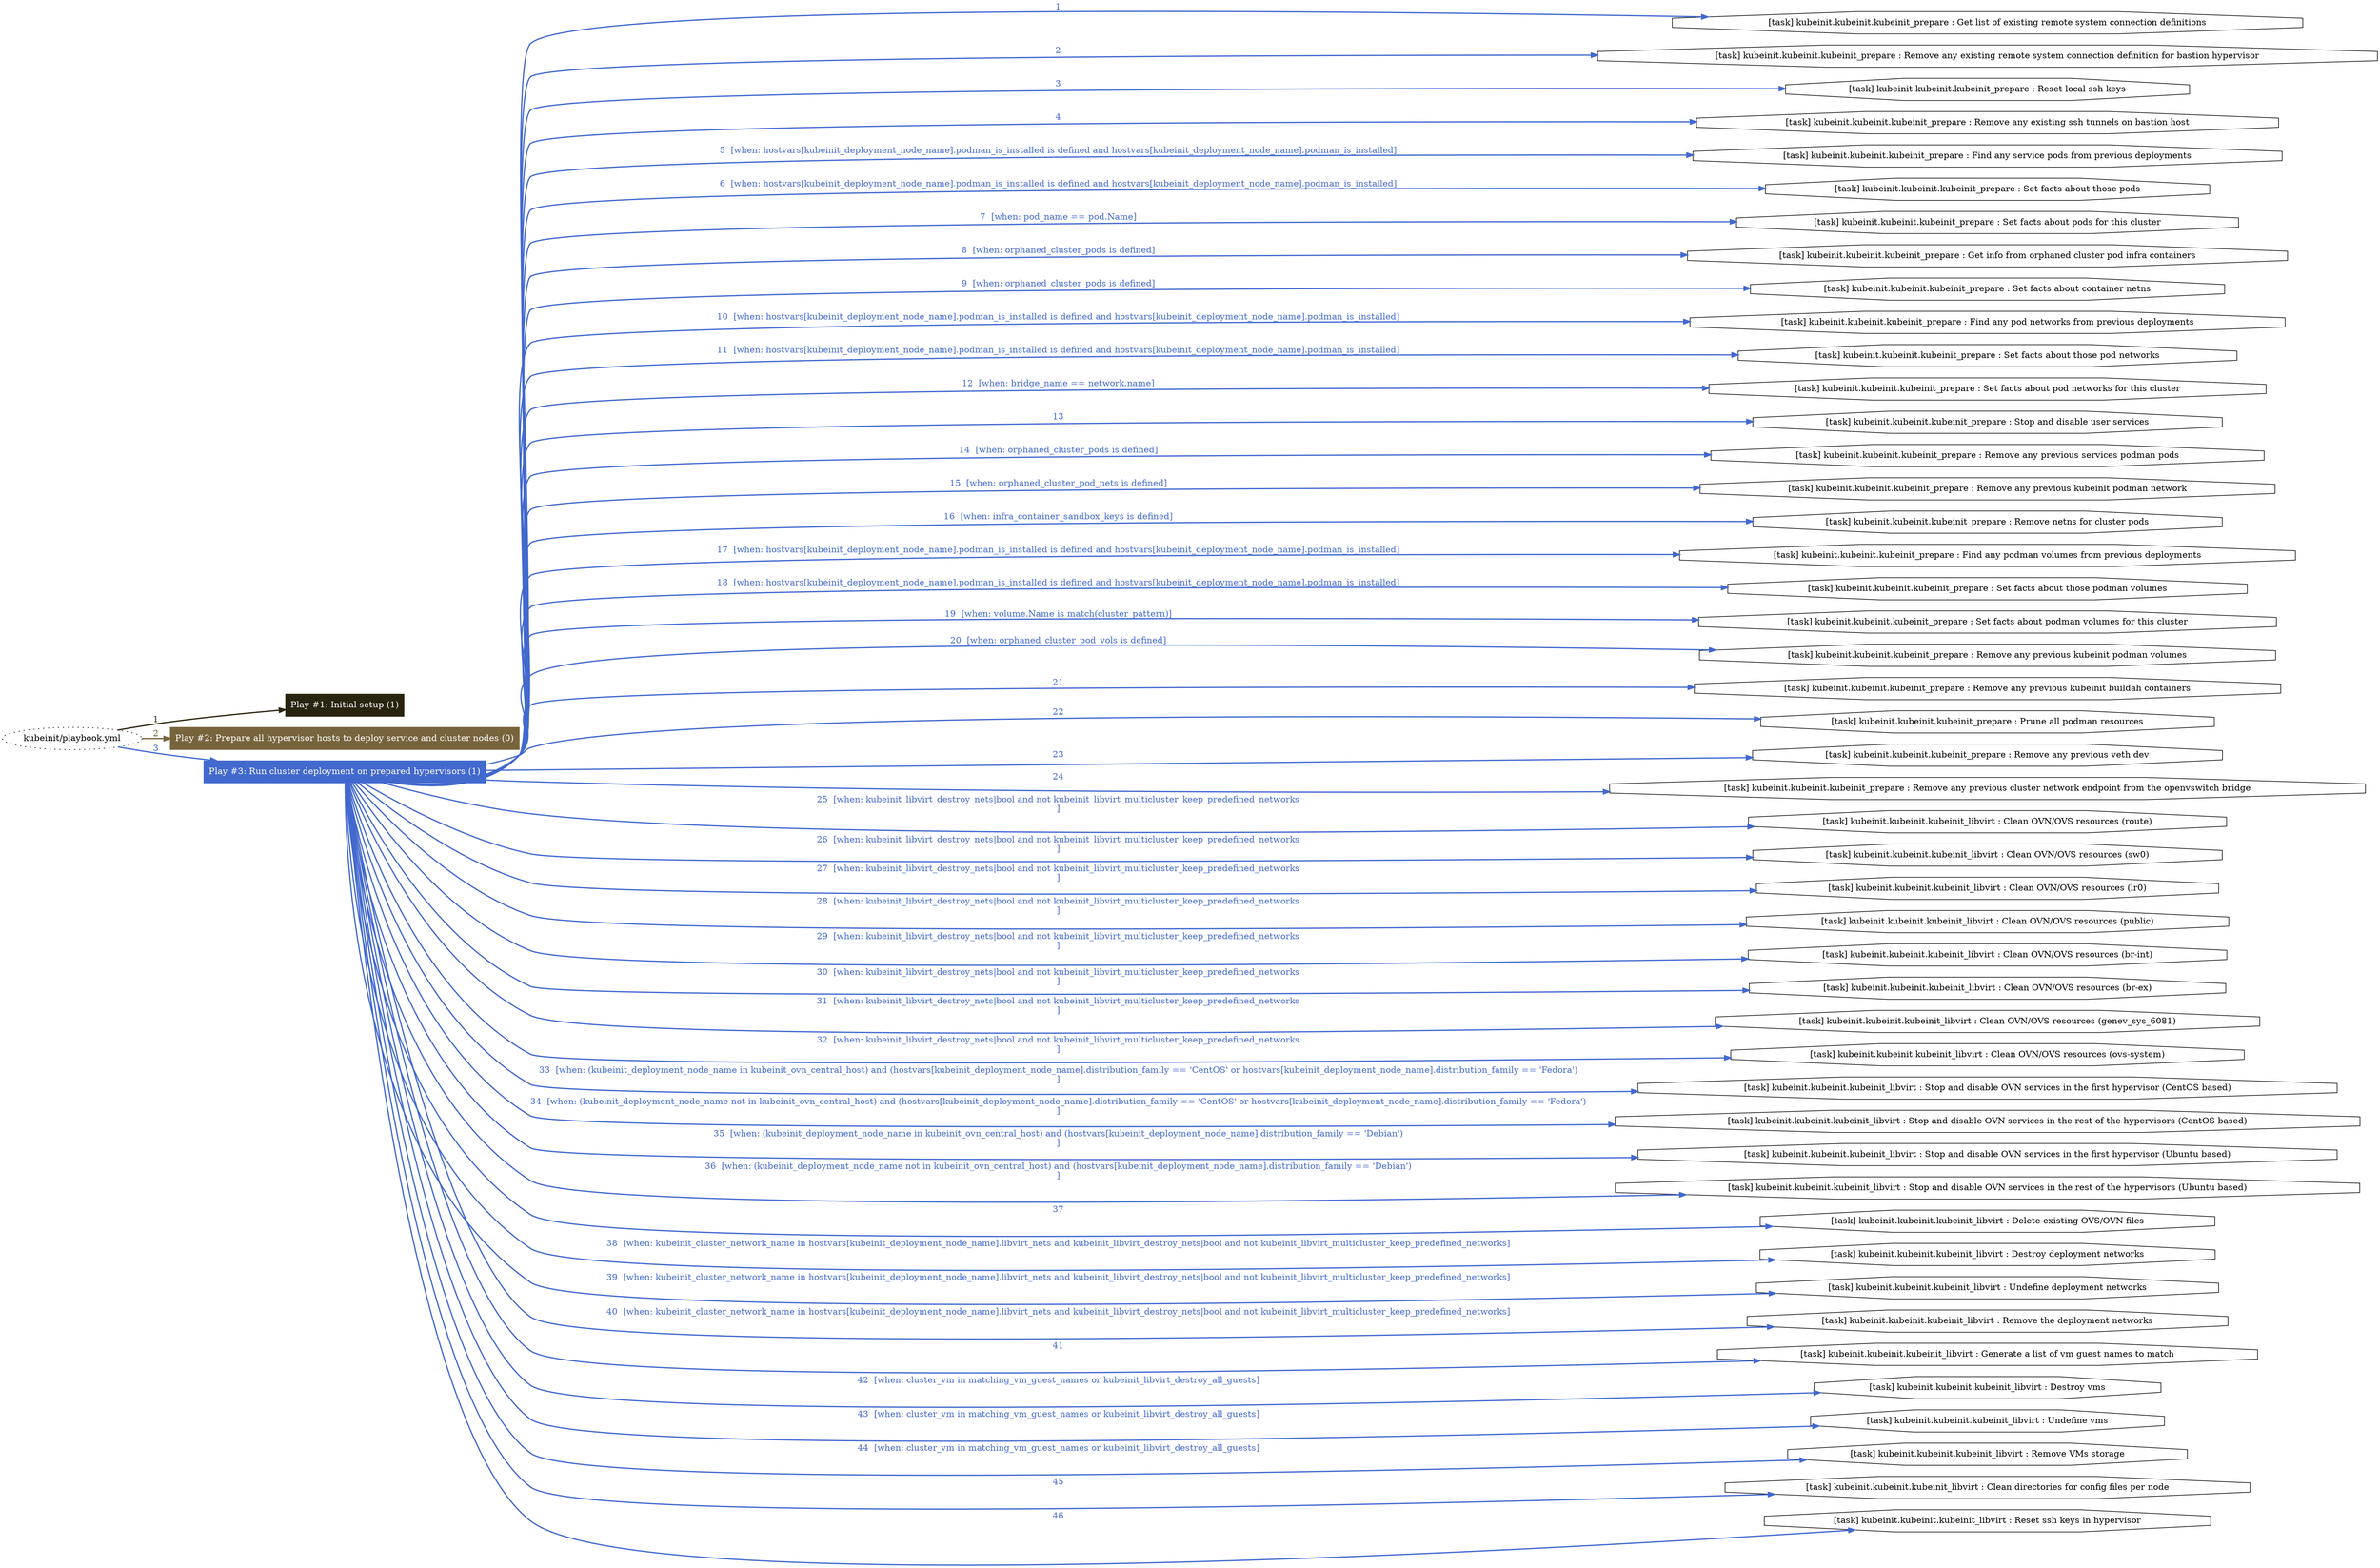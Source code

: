 digraph "kubeinit/playbook.yml "{
	graph [concentrate=true ordering=in rankdir=LR ratio=fill]
	edge [esep=5 sep=10]
	"kubeinit/playbook.yml" [id=root_node style=dotted]
	subgraph "Play #1: Initial setup (1) "{
		"Play #1: Initial setup (1)" [color="#29240e" fontcolor="#ffffff" id="play_3d6bebc5-3530-41c3-b9eb-2c07f973a55d" shape=box style=filled tooltip=localhost]
		"kubeinit/playbook.yml" -> "Play #1: Initial setup (1)" [label=1 color="#29240e" fontcolor="#29240e" id="edge_a7e3f898-4641-4c40-a6cc-a2b865722116" style=bold]
	}
	subgraph "Play #2: Prepare all hypervisor hosts to deploy service and cluster nodes (0) "{
		"Play #2: Prepare all hypervisor hosts to deploy service and cluster nodes (0)" [color="#77643d" fontcolor="#ffffff" id="play_a7d2fffa-aa75-4993-bc76-babce7d7fce6" shape=box style=filled tooltip=""]
		"kubeinit/playbook.yml" -> "Play #2: Prepare all hypervisor hosts to deploy service and cluster nodes (0)" [label=2 color="#77643d" fontcolor="#77643d" id="edge_3b567367-f577-4e80-a8b0-308af5188697" style=bold]
	}
	subgraph "Play #3: Run cluster deployment on prepared hypervisors (1) "{
		"Play #3: Run cluster deployment on prepared hypervisors (1)" [color="#4269ce" fontcolor="#ffffff" id="play_956825c3-01b1-4671-ab1a-c610605c4b5d" shape=box style=filled tooltip=localhost]
		"kubeinit/playbook.yml" -> "Play #3: Run cluster deployment on prepared hypervisors (1)" [label=3 color="#4269ce" fontcolor="#4269ce" id="edge_36e0eff6-e3bd-43e8-921c-d23f32de16db" style=bold]
		"task_a018dc22-3779-40cc-b76a-51a983abcec5" [label="[task] kubeinit.kubeinit.kubeinit_prepare : Get list of existing remote system connection definitions" id="task_a018dc22-3779-40cc-b76a-51a983abcec5" shape=octagon tooltip="[task] kubeinit.kubeinit.kubeinit_prepare : Get list of existing remote system connection definitions"]
		"Play #3: Run cluster deployment on prepared hypervisors (1)" -> "task_a018dc22-3779-40cc-b76a-51a983abcec5" [label=1 color="#4269ce" fontcolor="#4269ce" id="edge_40040da4-d32d-4e54-a32f-c8a4e1c33c1d" style=bold]
		"task_9e777999-265b-43a4-9bfd-6dec1cec61d8" [label="[task] kubeinit.kubeinit.kubeinit_prepare : Remove any existing remote system connection definition for bastion hypervisor" id="task_9e777999-265b-43a4-9bfd-6dec1cec61d8" shape=octagon tooltip="[task] kubeinit.kubeinit.kubeinit_prepare : Remove any existing remote system connection definition for bastion hypervisor"]
		"Play #3: Run cluster deployment on prepared hypervisors (1)" -> "task_9e777999-265b-43a4-9bfd-6dec1cec61d8" [label=2 color="#4269ce" fontcolor="#4269ce" id="edge_995d7482-1346-47ed-834f-8e5d2d9c0b7d" style=bold]
		"task_d5a17d56-6647-47f1-a506-dd87417ef676" [label="[task] kubeinit.kubeinit.kubeinit_prepare : Reset local ssh keys" id="task_d5a17d56-6647-47f1-a506-dd87417ef676" shape=octagon tooltip="[task] kubeinit.kubeinit.kubeinit_prepare : Reset local ssh keys"]
		"Play #3: Run cluster deployment on prepared hypervisors (1)" -> "task_d5a17d56-6647-47f1-a506-dd87417ef676" [label=3 color="#4269ce" fontcolor="#4269ce" id="edge_da8bf351-940b-4642-b119-45413751b4c0" style=bold]
		"task_1c8516fd-1fa5-43d7-809b-9537f7fe17f5" [label="[task] kubeinit.kubeinit.kubeinit_prepare : Remove any existing ssh tunnels on bastion host" id="task_1c8516fd-1fa5-43d7-809b-9537f7fe17f5" shape=octagon tooltip="[task] kubeinit.kubeinit.kubeinit_prepare : Remove any existing ssh tunnels on bastion host"]
		"Play #3: Run cluster deployment on prepared hypervisors (1)" -> "task_1c8516fd-1fa5-43d7-809b-9537f7fe17f5" [label=4 color="#4269ce" fontcolor="#4269ce" id="edge_c97154d8-04e8-4186-8b0f-6cabac5591d8" style=bold]
		"task_1221d86d-a5c6-4cf5-83d0-4b82376c8fd4" [label="[task] kubeinit.kubeinit.kubeinit_prepare : Find any service pods from previous deployments" id="task_1221d86d-a5c6-4cf5-83d0-4b82376c8fd4" shape=octagon tooltip="[task] kubeinit.kubeinit.kubeinit_prepare : Find any service pods from previous deployments"]
		"Play #3: Run cluster deployment on prepared hypervisors (1)" -> "task_1221d86d-a5c6-4cf5-83d0-4b82376c8fd4" [label="5  [when: hostvars[kubeinit_deployment_node_name].podman_is_installed is defined and hostvars[kubeinit_deployment_node_name].podman_is_installed]" color="#4269ce" fontcolor="#4269ce" id="edge_24659857-bd77-42cb-b3c7-f8564e567b79" style=bold]
		"task_fd99a965-3622-4022-ad36-3c3d898f5312" [label="[task] kubeinit.kubeinit.kubeinit_prepare : Set facts about those pods" id="task_fd99a965-3622-4022-ad36-3c3d898f5312" shape=octagon tooltip="[task] kubeinit.kubeinit.kubeinit_prepare : Set facts about those pods"]
		"Play #3: Run cluster deployment on prepared hypervisors (1)" -> "task_fd99a965-3622-4022-ad36-3c3d898f5312" [label="6  [when: hostvars[kubeinit_deployment_node_name].podman_is_installed is defined and hostvars[kubeinit_deployment_node_name].podman_is_installed]" color="#4269ce" fontcolor="#4269ce" id="edge_8449e29e-dc7d-4554-b35f-d8771b50ba2a" style=bold]
		"task_d3c910a5-e980-423a-a570-8f01aba9d0e9" [label="[task] kubeinit.kubeinit.kubeinit_prepare : Set facts about pods for this cluster" id="task_d3c910a5-e980-423a-a570-8f01aba9d0e9" shape=octagon tooltip="[task] kubeinit.kubeinit.kubeinit_prepare : Set facts about pods for this cluster"]
		"Play #3: Run cluster deployment on prepared hypervisors (1)" -> "task_d3c910a5-e980-423a-a570-8f01aba9d0e9" [label="7  [when: pod_name == pod.Name]" color="#4269ce" fontcolor="#4269ce" id="edge_1460373e-8860-4880-9aa1-524a9fe5c559" style=bold]
		"task_7af1405b-d0b2-4c39-8f7c-13ae4f28252c" [label="[task] kubeinit.kubeinit.kubeinit_prepare : Get info from orphaned cluster pod infra containers" id="task_7af1405b-d0b2-4c39-8f7c-13ae4f28252c" shape=octagon tooltip="[task] kubeinit.kubeinit.kubeinit_prepare : Get info from orphaned cluster pod infra containers"]
		"Play #3: Run cluster deployment on prepared hypervisors (1)" -> "task_7af1405b-d0b2-4c39-8f7c-13ae4f28252c" [label="8  [when: orphaned_cluster_pods is defined]" color="#4269ce" fontcolor="#4269ce" id="edge_9c57a0c9-10fc-4f95-a045-9f6e8868bbb5" style=bold]
		"task_f08da651-7624-48c2-9a6c-0c55ef3a4b17" [label="[task] kubeinit.kubeinit.kubeinit_prepare : Set facts about container netns" id="task_f08da651-7624-48c2-9a6c-0c55ef3a4b17" shape=octagon tooltip="[task] kubeinit.kubeinit.kubeinit_prepare : Set facts about container netns"]
		"Play #3: Run cluster deployment on prepared hypervisors (1)" -> "task_f08da651-7624-48c2-9a6c-0c55ef3a4b17" [label="9  [when: orphaned_cluster_pods is defined]" color="#4269ce" fontcolor="#4269ce" id="edge_93a77429-0d56-4a2f-9405-bc276aaca914" style=bold]
		"task_7f335ca7-c467-402f-aa07-cc0182250d0c" [label="[task] kubeinit.kubeinit.kubeinit_prepare : Find any pod networks from previous deployments" id="task_7f335ca7-c467-402f-aa07-cc0182250d0c" shape=octagon tooltip="[task] kubeinit.kubeinit.kubeinit_prepare : Find any pod networks from previous deployments"]
		"Play #3: Run cluster deployment on prepared hypervisors (1)" -> "task_7f335ca7-c467-402f-aa07-cc0182250d0c" [label="10  [when: hostvars[kubeinit_deployment_node_name].podman_is_installed is defined and hostvars[kubeinit_deployment_node_name].podman_is_installed]" color="#4269ce" fontcolor="#4269ce" id="edge_0571684a-30f5-4472-b823-619ea6296691" style=bold]
		"task_be244922-18ae-4d55-87cc-a3af9e61e798" [label="[task] kubeinit.kubeinit.kubeinit_prepare : Set facts about those pod networks" id="task_be244922-18ae-4d55-87cc-a3af9e61e798" shape=octagon tooltip="[task] kubeinit.kubeinit.kubeinit_prepare : Set facts about those pod networks"]
		"Play #3: Run cluster deployment on prepared hypervisors (1)" -> "task_be244922-18ae-4d55-87cc-a3af9e61e798" [label="11  [when: hostvars[kubeinit_deployment_node_name].podman_is_installed is defined and hostvars[kubeinit_deployment_node_name].podman_is_installed]" color="#4269ce" fontcolor="#4269ce" id="edge_f854debe-e0a8-4cee-913c-610f568314d5" style=bold]
		"task_6da0bb75-9482-4c7a-9dcb-497e03a2117d" [label="[task] kubeinit.kubeinit.kubeinit_prepare : Set facts about pod networks for this cluster" id="task_6da0bb75-9482-4c7a-9dcb-497e03a2117d" shape=octagon tooltip="[task] kubeinit.kubeinit.kubeinit_prepare : Set facts about pod networks for this cluster"]
		"Play #3: Run cluster deployment on prepared hypervisors (1)" -> "task_6da0bb75-9482-4c7a-9dcb-497e03a2117d" [label="12  [when: bridge_name == network.name]" color="#4269ce" fontcolor="#4269ce" id="edge_009057d5-d26f-424a-9bc6-700a2255be8b" style=bold]
		"task_276bf47a-738a-4f5a-aae9-7f27a97e4250" [label="[task] kubeinit.kubeinit.kubeinit_prepare : Stop and disable user services" id="task_276bf47a-738a-4f5a-aae9-7f27a97e4250" shape=octagon tooltip="[task] kubeinit.kubeinit.kubeinit_prepare : Stop and disable user services"]
		"Play #3: Run cluster deployment on prepared hypervisors (1)" -> "task_276bf47a-738a-4f5a-aae9-7f27a97e4250" [label=13 color="#4269ce" fontcolor="#4269ce" id="edge_0f86d513-042d-49de-8e28-b78c52a61d41" style=bold]
		"task_242768b8-faa9-4fa2-9a01-50d55de2a8c5" [label="[task] kubeinit.kubeinit.kubeinit_prepare : Remove any previous services podman pods" id="task_242768b8-faa9-4fa2-9a01-50d55de2a8c5" shape=octagon tooltip="[task] kubeinit.kubeinit.kubeinit_prepare : Remove any previous services podman pods"]
		"Play #3: Run cluster deployment on prepared hypervisors (1)" -> "task_242768b8-faa9-4fa2-9a01-50d55de2a8c5" [label="14  [when: orphaned_cluster_pods is defined]" color="#4269ce" fontcolor="#4269ce" id="edge_5d63633c-1519-4755-bc48-d2f1b4e1edaa" style=bold]
		"task_ed84d48c-554e-4575-94e9-a22b98280532" [label="[task] kubeinit.kubeinit.kubeinit_prepare : Remove any previous kubeinit podman network" id="task_ed84d48c-554e-4575-94e9-a22b98280532" shape=octagon tooltip="[task] kubeinit.kubeinit.kubeinit_prepare : Remove any previous kubeinit podman network"]
		"Play #3: Run cluster deployment on prepared hypervisors (1)" -> "task_ed84d48c-554e-4575-94e9-a22b98280532" [label="15  [when: orphaned_cluster_pod_nets is defined]" color="#4269ce" fontcolor="#4269ce" id="edge_6eca7b4b-6871-4cb0-b785-eb4d1e6f8e73" style=bold]
		"task_f631bfe0-795f-4a5a-a881-fd699c283a46" [label="[task] kubeinit.kubeinit.kubeinit_prepare : Remove netns for cluster pods" id="task_f631bfe0-795f-4a5a-a881-fd699c283a46" shape=octagon tooltip="[task] kubeinit.kubeinit.kubeinit_prepare : Remove netns for cluster pods"]
		"Play #3: Run cluster deployment on prepared hypervisors (1)" -> "task_f631bfe0-795f-4a5a-a881-fd699c283a46" [label="16  [when: infra_container_sandbox_keys is defined]" color="#4269ce" fontcolor="#4269ce" id="edge_98b76153-22f7-4050-941e-1bc74a3cce45" style=bold]
		"task_763ba949-61a3-4aa0-97f8-27a2f5b50787" [label="[task] kubeinit.kubeinit.kubeinit_prepare : Find any podman volumes from previous deployments" id="task_763ba949-61a3-4aa0-97f8-27a2f5b50787" shape=octagon tooltip="[task] kubeinit.kubeinit.kubeinit_prepare : Find any podman volumes from previous deployments"]
		"Play #3: Run cluster deployment on prepared hypervisors (1)" -> "task_763ba949-61a3-4aa0-97f8-27a2f5b50787" [label="17  [when: hostvars[kubeinit_deployment_node_name].podman_is_installed is defined and hostvars[kubeinit_deployment_node_name].podman_is_installed]" color="#4269ce" fontcolor="#4269ce" id="edge_e90614ea-f103-4e8e-bb10-c5edb33c4fc6" style=bold]
		"task_35bf8118-2edf-41d9-8f9f-979bcdaf52d0" [label="[task] kubeinit.kubeinit.kubeinit_prepare : Set facts about those podman volumes" id="task_35bf8118-2edf-41d9-8f9f-979bcdaf52d0" shape=octagon tooltip="[task] kubeinit.kubeinit.kubeinit_prepare : Set facts about those podman volumes"]
		"Play #3: Run cluster deployment on prepared hypervisors (1)" -> "task_35bf8118-2edf-41d9-8f9f-979bcdaf52d0" [label="18  [when: hostvars[kubeinit_deployment_node_name].podman_is_installed is defined and hostvars[kubeinit_deployment_node_name].podman_is_installed]" color="#4269ce" fontcolor="#4269ce" id="edge_b7396748-e330-4993-b77c-9abdbe066f90" style=bold]
		"task_6fcf9927-db5a-4d2d-9b16-9464d1e26b9d" [label="[task] kubeinit.kubeinit.kubeinit_prepare : Set facts about podman volumes for this cluster" id="task_6fcf9927-db5a-4d2d-9b16-9464d1e26b9d" shape=octagon tooltip="[task] kubeinit.kubeinit.kubeinit_prepare : Set facts about podman volumes for this cluster"]
		"Play #3: Run cluster deployment on prepared hypervisors (1)" -> "task_6fcf9927-db5a-4d2d-9b16-9464d1e26b9d" [label="19  [when: volume.Name is match(cluster_pattern)]" color="#4269ce" fontcolor="#4269ce" id="edge_b9745f8e-aa1d-4ecc-a215-65646c07e0c8" style=bold]
		"task_6ea9714d-17d4-4d5b-8e29-5a47f1081072" [label="[task] kubeinit.kubeinit.kubeinit_prepare : Remove any previous kubeinit podman volumes" id="task_6ea9714d-17d4-4d5b-8e29-5a47f1081072" shape=octagon tooltip="[task] kubeinit.kubeinit.kubeinit_prepare : Remove any previous kubeinit podman volumes"]
		"Play #3: Run cluster deployment on prepared hypervisors (1)" -> "task_6ea9714d-17d4-4d5b-8e29-5a47f1081072" [label="20  [when: orphaned_cluster_pod_vols is defined]" color="#4269ce" fontcolor="#4269ce" id="edge_8af3e9a6-cd93-44a5-adb8-33136aa4bac0" style=bold]
		"task_f40ac296-e0da-4132-a766-53cf1093345b" [label="[task] kubeinit.kubeinit.kubeinit_prepare : Remove any previous kubeinit buildah containers" id="task_f40ac296-e0da-4132-a766-53cf1093345b" shape=octagon tooltip="[task] kubeinit.kubeinit.kubeinit_prepare : Remove any previous kubeinit buildah containers"]
		"Play #3: Run cluster deployment on prepared hypervisors (1)" -> "task_f40ac296-e0da-4132-a766-53cf1093345b" [label=21 color="#4269ce" fontcolor="#4269ce" id="edge_b483bde2-1525-4c97-a98f-7a63ae7f0df1" style=bold]
		"task_eeeb56af-9e4f-495a-86aa-803b81bab131" [label="[task] kubeinit.kubeinit.kubeinit_prepare : Prune all podman resources" id="task_eeeb56af-9e4f-495a-86aa-803b81bab131" shape=octagon tooltip="[task] kubeinit.kubeinit.kubeinit_prepare : Prune all podman resources"]
		"Play #3: Run cluster deployment on prepared hypervisors (1)" -> "task_eeeb56af-9e4f-495a-86aa-803b81bab131" [label=22 color="#4269ce" fontcolor="#4269ce" id="edge_8168d004-f82a-4399-9729-f6eb2579b769" style=bold]
		"task_c5308d91-532e-4ecb-b2c2-d4b20eece29c" [label="[task] kubeinit.kubeinit.kubeinit_prepare : Remove any previous veth dev" id="task_c5308d91-532e-4ecb-b2c2-d4b20eece29c" shape=octagon tooltip="[task] kubeinit.kubeinit.kubeinit_prepare : Remove any previous veth dev"]
		"Play #3: Run cluster deployment on prepared hypervisors (1)" -> "task_c5308d91-532e-4ecb-b2c2-d4b20eece29c" [label=23 color="#4269ce" fontcolor="#4269ce" id="edge_5c4f23ae-41da-4d44-b132-f1e8383f9be2" style=bold]
		"task_1662b3dc-9c3d-4bf1-b092-cf30493c6065" [label="[task] kubeinit.kubeinit.kubeinit_prepare : Remove any previous cluster network endpoint from the openvswitch bridge" id="task_1662b3dc-9c3d-4bf1-b092-cf30493c6065" shape=octagon tooltip="[task] kubeinit.kubeinit.kubeinit_prepare : Remove any previous cluster network endpoint from the openvswitch bridge"]
		"Play #3: Run cluster deployment on prepared hypervisors (1)" -> "task_1662b3dc-9c3d-4bf1-b092-cf30493c6065" [label=24 color="#4269ce" fontcolor="#4269ce" id="edge_f54db0b5-56e7-4762-930d-99f926605575" style=bold]
		"task_167d0f30-7625-429d-9727-0c36d406527b" [label="[task] kubeinit.kubeinit.kubeinit_libvirt : Clean OVN/OVS resources (route)" id="task_167d0f30-7625-429d-9727-0c36d406527b" shape=octagon tooltip="[task] kubeinit.kubeinit.kubeinit_libvirt : Clean OVN/OVS resources (route)"]
		"Play #3: Run cluster deployment on prepared hypervisors (1)" -> "task_167d0f30-7625-429d-9727-0c36d406527b" [label="25  [when: kubeinit_libvirt_destroy_nets|bool and not kubeinit_libvirt_multicluster_keep_predefined_networks
]" color="#4269ce" fontcolor="#4269ce" id="edge_10c23d38-4b29-40a1-8a54-e60fda2ab2a6" style=bold]
		"task_505c24bd-9c25-46ad-94fb-15dde28efc32" [label="[task] kubeinit.kubeinit.kubeinit_libvirt : Clean OVN/OVS resources (sw0)" id="task_505c24bd-9c25-46ad-94fb-15dde28efc32" shape=octagon tooltip="[task] kubeinit.kubeinit.kubeinit_libvirt : Clean OVN/OVS resources (sw0)"]
		"Play #3: Run cluster deployment on prepared hypervisors (1)" -> "task_505c24bd-9c25-46ad-94fb-15dde28efc32" [label="26  [when: kubeinit_libvirt_destroy_nets|bool and not kubeinit_libvirt_multicluster_keep_predefined_networks
]" color="#4269ce" fontcolor="#4269ce" id="edge_d54cffaf-a37d-4e3d-a1cc-04ea554920ef" style=bold]
		"task_e24520f9-5e99-47bd-a3f9-cd2315a4e111" [label="[task] kubeinit.kubeinit.kubeinit_libvirt : Clean OVN/OVS resources (lr0)" id="task_e24520f9-5e99-47bd-a3f9-cd2315a4e111" shape=octagon tooltip="[task] kubeinit.kubeinit.kubeinit_libvirt : Clean OVN/OVS resources (lr0)"]
		"Play #3: Run cluster deployment on prepared hypervisors (1)" -> "task_e24520f9-5e99-47bd-a3f9-cd2315a4e111" [label="27  [when: kubeinit_libvirt_destroy_nets|bool and not kubeinit_libvirt_multicluster_keep_predefined_networks
]" color="#4269ce" fontcolor="#4269ce" id="edge_f5083f60-d9f5-4999-8296-db2b6638dbf6" style=bold]
		"task_960d8f33-3199-4939-a2a6-b4b3022a220b" [label="[task] kubeinit.kubeinit.kubeinit_libvirt : Clean OVN/OVS resources (public)" id="task_960d8f33-3199-4939-a2a6-b4b3022a220b" shape=octagon tooltip="[task] kubeinit.kubeinit.kubeinit_libvirt : Clean OVN/OVS resources (public)"]
		"Play #3: Run cluster deployment on prepared hypervisors (1)" -> "task_960d8f33-3199-4939-a2a6-b4b3022a220b" [label="28  [when: kubeinit_libvirt_destroy_nets|bool and not kubeinit_libvirt_multicluster_keep_predefined_networks
]" color="#4269ce" fontcolor="#4269ce" id="edge_95e74f80-1fa1-47f3-9d7a-e9a82b1cf602" style=bold]
		"task_fe9e2c23-277d-4e84-a7cf-1b0fd459076c" [label="[task] kubeinit.kubeinit.kubeinit_libvirt : Clean OVN/OVS resources (br-int)" id="task_fe9e2c23-277d-4e84-a7cf-1b0fd459076c" shape=octagon tooltip="[task] kubeinit.kubeinit.kubeinit_libvirt : Clean OVN/OVS resources (br-int)"]
		"Play #3: Run cluster deployment on prepared hypervisors (1)" -> "task_fe9e2c23-277d-4e84-a7cf-1b0fd459076c" [label="29  [when: kubeinit_libvirt_destroy_nets|bool and not kubeinit_libvirt_multicluster_keep_predefined_networks
]" color="#4269ce" fontcolor="#4269ce" id="edge_eef1a093-fc36-41c1-b94e-8436fbe51141" style=bold]
		"task_ba254b40-66b5-4280-8e9a-cbd734cb77a6" [label="[task] kubeinit.kubeinit.kubeinit_libvirt : Clean OVN/OVS resources (br-ex)" id="task_ba254b40-66b5-4280-8e9a-cbd734cb77a6" shape=octagon tooltip="[task] kubeinit.kubeinit.kubeinit_libvirt : Clean OVN/OVS resources (br-ex)"]
		"Play #3: Run cluster deployment on prepared hypervisors (1)" -> "task_ba254b40-66b5-4280-8e9a-cbd734cb77a6" [label="30  [when: kubeinit_libvirt_destroy_nets|bool and not kubeinit_libvirt_multicluster_keep_predefined_networks
]" color="#4269ce" fontcolor="#4269ce" id="edge_3cb738c3-4c75-4690-9f83-a280a94c829f" style=bold]
		"task_e1d8ff40-25d5-4e4b-af02-d353015bfe9b" [label="[task] kubeinit.kubeinit.kubeinit_libvirt : Clean OVN/OVS resources (genev_sys_6081)" id="task_e1d8ff40-25d5-4e4b-af02-d353015bfe9b" shape=octagon tooltip="[task] kubeinit.kubeinit.kubeinit_libvirt : Clean OVN/OVS resources (genev_sys_6081)"]
		"Play #3: Run cluster deployment on prepared hypervisors (1)" -> "task_e1d8ff40-25d5-4e4b-af02-d353015bfe9b" [label="31  [when: kubeinit_libvirt_destroy_nets|bool and not kubeinit_libvirt_multicluster_keep_predefined_networks
]" color="#4269ce" fontcolor="#4269ce" id="edge_aa1875c0-aceb-479e-8184-30ea66b0ee5e" style=bold]
		"task_baef60ef-4f58-47a7-9137-55128ea08058" [label="[task] kubeinit.kubeinit.kubeinit_libvirt : Clean OVN/OVS resources (ovs-system)" id="task_baef60ef-4f58-47a7-9137-55128ea08058" shape=octagon tooltip="[task] kubeinit.kubeinit.kubeinit_libvirt : Clean OVN/OVS resources (ovs-system)"]
		"Play #3: Run cluster deployment on prepared hypervisors (1)" -> "task_baef60ef-4f58-47a7-9137-55128ea08058" [label="32  [when: kubeinit_libvirt_destroy_nets|bool and not kubeinit_libvirt_multicluster_keep_predefined_networks
]" color="#4269ce" fontcolor="#4269ce" id="edge_fdf8fd51-b9b6-4d12-b85e-1d78490c3c63" style=bold]
		"task_68c82d6a-7ed8-4a38-bd0a-6d25b34bb89a" [label="[task] kubeinit.kubeinit.kubeinit_libvirt : Stop and disable OVN services in the first hypervisor (CentOS based)" id="task_68c82d6a-7ed8-4a38-bd0a-6d25b34bb89a" shape=octagon tooltip="[task] kubeinit.kubeinit.kubeinit_libvirt : Stop and disable OVN services in the first hypervisor (CentOS based)"]
		"Play #3: Run cluster deployment on prepared hypervisors (1)" -> "task_68c82d6a-7ed8-4a38-bd0a-6d25b34bb89a" [label="33  [when: (kubeinit_deployment_node_name in kubeinit_ovn_central_host) and (hostvars[kubeinit_deployment_node_name].distribution_family == 'CentOS' or hostvars[kubeinit_deployment_node_name].distribution_family == 'Fedora')
]" color="#4269ce" fontcolor="#4269ce" id="edge_ac9b9db5-2f76-434d-a1e6-db60a40caf00" style=bold]
		"task_2976aa66-66a5-4959-8f7c-597acccc19e7" [label="[task] kubeinit.kubeinit.kubeinit_libvirt : Stop and disable OVN services in the rest of the hypervisors (CentOS based)" id="task_2976aa66-66a5-4959-8f7c-597acccc19e7" shape=octagon tooltip="[task] kubeinit.kubeinit.kubeinit_libvirt : Stop and disable OVN services in the rest of the hypervisors (CentOS based)"]
		"Play #3: Run cluster deployment on prepared hypervisors (1)" -> "task_2976aa66-66a5-4959-8f7c-597acccc19e7" [label="34  [when: (kubeinit_deployment_node_name not in kubeinit_ovn_central_host) and (hostvars[kubeinit_deployment_node_name].distribution_family == 'CentOS' or hostvars[kubeinit_deployment_node_name].distribution_family == 'Fedora')
]" color="#4269ce" fontcolor="#4269ce" id="edge_212db174-8023-40c2-8f25-fbe1a45e8ad9" style=bold]
		"task_9ac06bb9-d2b0-44f0-a48e-f2d894f4b71f" [label="[task] kubeinit.kubeinit.kubeinit_libvirt : Stop and disable OVN services in the first hypervisor (Ubuntu based)" id="task_9ac06bb9-d2b0-44f0-a48e-f2d894f4b71f" shape=octagon tooltip="[task] kubeinit.kubeinit.kubeinit_libvirt : Stop and disable OVN services in the first hypervisor (Ubuntu based)"]
		"Play #3: Run cluster deployment on prepared hypervisors (1)" -> "task_9ac06bb9-d2b0-44f0-a48e-f2d894f4b71f" [label="35  [when: (kubeinit_deployment_node_name in kubeinit_ovn_central_host) and (hostvars[kubeinit_deployment_node_name].distribution_family == 'Debian')
]" color="#4269ce" fontcolor="#4269ce" id="edge_2c9e789a-1fbd-4165-acfd-0aa1e2ad1f91" style=bold]
		"task_41bf55e4-79ff-403a-a47a-549d693e5661" [label="[task] kubeinit.kubeinit.kubeinit_libvirt : Stop and disable OVN services in the rest of the hypervisors (Ubuntu based)" id="task_41bf55e4-79ff-403a-a47a-549d693e5661" shape=octagon tooltip="[task] kubeinit.kubeinit.kubeinit_libvirt : Stop and disable OVN services in the rest of the hypervisors (Ubuntu based)"]
		"Play #3: Run cluster deployment on prepared hypervisors (1)" -> "task_41bf55e4-79ff-403a-a47a-549d693e5661" [label="36  [when: (kubeinit_deployment_node_name not in kubeinit_ovn_central_host) and (hostvars[kubeinit_deployment_node_name].distribution_family == 'Debian')
]" color="#4269ce" fontcolor="#4269ce" id="edge_fd4a95ef-187e-4aa8-ae44-e6ec19399728" style=bold]
		"task_986c2891-c231-4e81-9b18-2a3e30b6cf7c" [label="[task] kubeinit.kubeinit.kubeinit_libvirt : Delete existing OVS/OVN files" id="task_986c2891-c231-4e81-9b18-2a3e30b6cf7c" shape=octagon tooltip="[task] kubeinit.kubeinit.kubeinit_libvirt : Delete existing OVS/OVN files"]
		"Play #3: Run cluster deployment on prepared hypervisors (1)" -> "task_986c2891-c231-4e81-9b18-2a3e30b6cf7c" [label=37 color="#4269ce" fontcolor="#4269ce" id="edge_a0690218-3e7d-418a-a15e-2af077a69858" style=bold]
		"task_b8085b83-1c77-424c-ad03-8d3fa987a863" [label="[task] kubeinit.kubeinit.kubeinit_libvirt : Destroy deployment networks" id="task_b8085b83-1c77-424c-ad03-8d3fa987a863" shape=octagon tooltip="[task] kubeinit.kubeinit.kubeinit_libvirt : Destroy deployment networks"]
		"Play #3: Run cluster deployment on prepared hypervisors (1)" -> "task_b8085b83-1c77-424c-ad03-8d3fa987a863" [label="38  [when: kubeinit_cluster_network_name in hostvars[kubeinit_deployment_node_name].libvirt_nets and kubeinit_libvirt_destroy_nets|bool and not kubeinit_libvirt_multicluster_keep_predefined_networks]" color="#4269ce" fontcolor="#4269ce" id="edge_5c70d5dd-e786-42d3-975f-b4b26653cc33" style=bold]
		"task_f787e92d-3bcc-4130-908e-cfd199548cb1" [label="[task] kubeinit.kubeinit.kubeinit_libvirt : Undefine deployment networks" id="task_f787e92d-3bcc-4130-908e-cfd199548cb1" shape=octagon tooltip="[task] kubeinit.kubeinit.kubeinit_libvirt : Undefine deployment networks"]
		"Play #3: Run cluster deployment on prepared hypervisors (1)" -> "task_f787e92d-3bcc-4130-908e-cfd199548cb1" [label="39  [when: kubeinit_cluster_network_name in hostvars[kubeinit_deployment_node_name].libvirt_nets and kubeinit_libvirt_destroy_nets|bool and not kubeinit_libvirt_multicluster_keep_predefined_networks]" color="#4269ce" fontcolor="#4269ce" id="edge_ec7decd2-30ee-44b9-a2f7-5fbdc95df9c4" style=bold]
		"task_b90422d0-906d-4eb1-ae08-2220085c0dad" [label="[task] kubeinit.kubeinit.kubeinit_libvirt : Remove the deployment networks" id="task_b90422d0-906d-4eb1-ae08-2220085c0dad" shape=octagon tooltip="[task] kubeinit.kubeinit.kubeinit_libvirt : Remove the deployment networks"]
		"Play #3: Run cluster deployment on prepared hypervisors (1)" -> "task_b90422d0-906d-4eb1-ae08-2220085c0dad" [label="40  [when: kubeinit_cluster_network_name in hostvars[kubeinit_deployment_node_name].libvirt_nets and kubeinit_libvirt_destroy_nets|bool and not kubeinit_libvirt_multicluster_keep_predefined_networks]" color="#4269ce" fontcolor="#4269ce" id="edge_48712be8-3d21-40b4-bb79-b8ec6d95d03d" style=bold]
		"task_5e1637ee-f487-4de2-a472-4cc9b59496af" [label="[task] kubeinit.kubeinit.kubeinit_libvirt : Generate a list of vm guest names to match" id="task_5e1637ee-f487-4de2-a472-4cc9b59496af" shape=octagon tooltip="[task] kubeinit.kubeinit.kubeinit_libvirt : Generate a list of vm guest names to match"]
		"Play #3: Run cluster deployment on prepared hypervisors (1)" -> "task_5e1637ee-f487-4de2-a472-4cc9b59496af" [label=41 color="#4269ce" fontcolor="#4269ce" id="edge_f26b196b-629b-45f8-8186-127d837283ca" style=bold]
		"task_af806765-ce53-4924-9bfc-a4bbcaf23005" [label="[task] kubeinit.kubeinit.kubeinit_libvirt : Destroy vms" id="task_af806765-ce53-4924-9bfc-a4bbcaf23005" shape=octagon tooltip="[task] kubeinit.kubeinit.kubeinit_libvirt : Destroy vms"]
		"Play #3: Run cluster deployment on prepared hypervisors (1)" -> "task_af806765-ce53-4924-9bfc-a4bbcaf23005" [label="42  [when: cluster_vm in matching_vm_guest_names or kubeinit_libvirt_destroy_all_guests]" color="#4269ce" fontcolor="#4269ce" id="edge_6db6ef15-e12d-472e-9e49-40b7a88a0166" style=bold]
		"task_f172307a-c02c-41a4-9e0b-3b3c942388da" [label="[task] kubeinit.kubeinit.kubeinit_libvirt : Undefine vms" id="task_f172307a-c02c-41a4-9e0b-3b3c942388da" shape=octagon tooltip="[task] kubeinit.kubeinit.kubeinit_libvirt : Undefine vms"]
		"Play #3: Run cluster deployment on prepared hypervisors (1)" -> "task_f172307a-c02c-41a4-9e0b-3b3c942388da" [label="43  [when: cluster_vm in matching_vm_guest_names or kubeinit_libvirt_destroy_all_guests]" color="#4269ce" fontcolor="#4269ce" id="edge_af630377-60af-4018-82b1-9f46750e41f7" style=bold]
		"task_6768e5a7-6fb6-447d-b3b4-cde18aa06e81" [label="[task] kubeinit.kubeinit.kubeinit_libvirt : Remove VMs storage" id="task_6768e5a7-6fb6-447d-b3b4-cde18aa06e81" shape=octagon tooltip="[task] kubeinit.kubeinit.kubeinit_libvirt : Remove VMs storage"]
		"Play #3: Run cluster deployment on prepared hypervisors (1)" -> "task_6768e5a7-6fb6-447d-b3b4-cde18aa06e81" [label="44  [when: cluster_vm in matching_vm_guest_names or kubeinit_libvirt_destroy_all_guests]" color="#4269ce" fontcolor="#4269ce" id="edge_082eabe4-c43d-46f5-9089-77d229ffd860" style=bold]
		"task_660f7186-3c8b-4e5e-84b0-f9379e9d31fb" [label="[task] kubeinit.kubeinit.kubeinit_libvirt : Clean directories for config files per node" id="task_660f7186-3c8b-4e5e-84b0-f9379e9d31fb" shape=octagon tooltip="[task] kubeinit.kubeinit.kubeinit_libvirt : Clean directories for config files per node"]
		"Play #3: Run cluster deployment on prepared hypervisors (1)" -> "task_660f7186-3c8b-4e5e-84b0-f9379e9d31fb" [label=45 color="#4269ce" fontcolor="#4269ce" id="edge_b37424fb-5fd9-45bf-815d-12b67755d842" style=bold]
		"task_82331e3d-c824-4e44-9053-87f18679e0e9" [label="[task] kubeinit.kubeinit.kubeinit_libvirt : Reset ssh keys in hypervisor" id="task_82331e3d-c824-4e44-9053-87f18679e0e9" shape=octagon tooltip="[task] kubeinit.kubeinit.kubeinit_libvirt : Reset ssh keys in hypervisor"]
		"Play #3: Run cluster deployment on prepared hypervisors (1)" -> "task_82331e3d-c824-4e44-9053-87f18679e0e9" [label=46 color="#4269ce" fontcolor="#4269ce" id="edge_4144574a-e911-4264-963e-2a3f4110235d" style=bold]
	}
}
